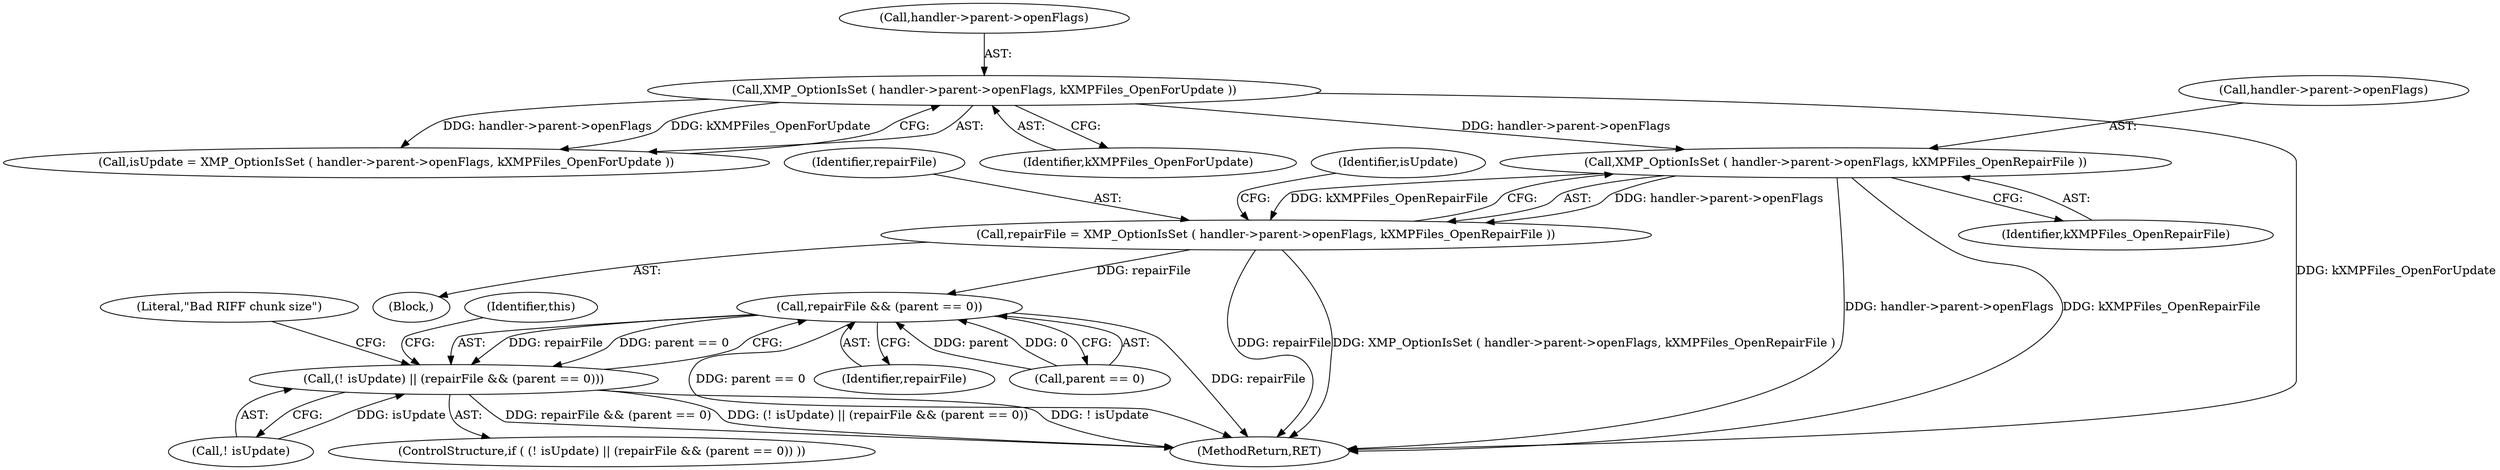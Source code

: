 digraph "0_exempi_65a8492832b7335ffabd01f5f64d89dec757c260@pointer" {
"1000197" [label="(Call,XMP_OptionIsSet ( handler->parent->openFlags, kXMPFiles_OpenRepairFile ))"];
"1000187" [label="(Call,XMP_OptionIsSet ( handler->parent->openFlags, kXMPFiles_OpenForUpdate ))"];
"1000195" [label="(Call,repairFile = XMP_OptionIsSet ( handler->parent->openFlags, kXMPFiles_OpenRepairFile ))"];
"1000208" [label="(Call,repairFile && (parent == 0))"];
"1000205" [label="(Call,(! isUpdate) || (repairFile && (parent == 0)))"];
"1000226" [label="(Literal,\"Bad RIFF chunk size\")"];
"1000196" [label="(Identifier,repairFile)"];
"1000209" [label="(Identifier,repairFile)"];
"1000210" [label="(Call,parent == 0)"];
"1000198" [label="(Call,handler->parent->openFlags)"];
"1000183" [label="(Block,)"];
"1000185" [label="(Call,isUpdate = XMP_OptionIsSet ( handler->parent->openFlags, kXMPFiles_OpenForUpdate ))"];
"1000205" [label="(Call,(! isUpdate) || (repairFile && (parent == 0)))"];
"1000272" [label="(MethodReturn,RET)"];
"1000216" [label="(Identifier,this)"];
"1000195" [label="(Call,repairFile = XMP_OptionIsSet ( handler->parent->openFlags, kXMPFiles_OpenRepairFile ))"];
"1000197" [label="(Call,XMP_OptionIsSet ( handler->parent->openFlags, kXMPFiles_OpenRepairFile ))"];
"1000193" [label="(Identifier,kXMPFiles_OpenForUpdate)"];
"1000207" [label="(Identifier,isUpdate)"];
"1000203" [label="(Identifier,kXMPFiles_OpenRepairFile)"];
"1000208" [label="(Call,repairFile && (parent == 0))"];
"1000188" [label="(Call,handler->parent->openFlags)"];
"1000206" [label="(Call,! isUpdate)"];
"1000187" [label="(Call,XMP_OptionIsSet ( handler->parent->openFlags, kXMPFiles_OpenForUpdate ))"];
"1000204" [label="(ControlStructure,if ( (! isUpdate) || (repairFile && (parent == 0)) ))"];
"1000197" -> "1000195"  [label="AST: "];
"1000197" -> "1000203"  [label="CFG: "];
"1000198" -> "1000197"  [label="AST: "];
"1000203" -> "1000197"  [label="AST: "];
"1000195" -> "1000197"  [label="CFG: "];
"1000197" -> "1000272"  [label="DDG: handler->parent->openFlags"];
"1000197" -> "1000272"  [label="DDG: kXMPFiles_OpenRepairFile"];
"1000197" -> "1000195"  [label="DDG: handler->parent->openFlags"];
"1000197" -> "1000195"  [label="DDG: kXMPFiles_OpenRepairFile"];
"1000187" -> "1000197"  [label="DDG: handler->parent->openFlags"];
"1000187" -> "1000185"  [label="AST: "];
"1000187" -> "1000193"  [label="CFG: "];
"1000188" -> "1000187"  [label="AST: "];
"1000193" -> "1000187"  [label="AST: "];
"1000185" -> "1000187"  [label="CFG: "];
"1000187" -> "1000272"  [label="DDG: kXMPFiles_OpenForUpdate"];
"1000187" -> "1000185"  [label="DDG: handler->parent->openFlags"];
"1000187" -> "1000185"  [label="DDG: kXMPFiles_OpenForUpdate"];
"1000195" -> "1000183"  [label="AST: "];
"1000196" -> "1000195"  [label="AST: "];
"1000207" -> "1000195"  [label="CFG: "];
"1000195" -> "1000272"  [label="DDG: repairFile"];
"1000195" -> "1000272"  [label="DDG: XMP_OptionIsSet ( handler->parent->openFlags, kXMPFiles_OpenRepairFile )"];
"1000195" -> "1000208"  [label="DDG: repairFile"];
"1000208" -> "1000205"  [label="AST: "];
"1000208" -> "1000209"  [label="CFG: "];
"1000208" -> "1000210"  [label="CFG: "];
"1000209" -> "1000208"  [label="AST: "];
"1000210" -> "1000208"  [label="AST: "];
"1000205" -> "1000208"  [label="CFG: "];
"1000208" -> "1000272"  [label="DDG: repairFile"];
"1000208" -> "1000272"  [label="DDG: parent == 0"];
"1000208" -> "1000205"  [label="DDG: repairFile"];
"1000208" -> "1000205"  [label="DDG: parent == 0"];
"1000210" -> "1000208"  [label="DDG: parent"];
"1000210" -> "1000208"  [label="DDG: 0"];
"1000205" -> "1000204"  [label="AST: "];
"1000205" -> "1000206"  [label="CFG: "];
"1000206" -> "1000205"  [label="AST: "];
"1000216" -> "1000205"  [label="CFG: "];
"1000226" -> "1000205"  [label="CFG: "];
"1000205" -> "1000272"  [label="DDG: ! isUpdate"];
"1000205" -> "1000272"  [label="DDG: repairFile && (parent == 0)"];
"1000205" -> "1000272"  [label="DDG: (! isUpdate) || (repairFile && (parent == 0))"];
"1000206" -> "1000205"  [label="DDG: isUpdate"];
}
